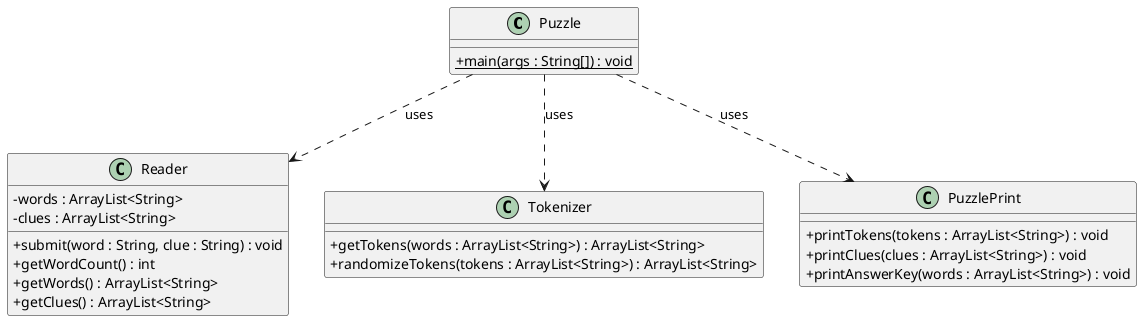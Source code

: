 @startuml
skinparam classAttributeIconSize 0

class Puzzle {
  +{static} main(args : String[]) : void
}

class Reader {
  -words : ArrayList<String>
  -clues : ArrayList<String>
  +submit(word : String, clue : String) : void
  +getWordCount() : int
  +getWords() : ArrayList<String>
  +getClues() : ArrayList<String>
}

class Tokenizer {
  +getTokens(words : ArrayList<String>) : ArrayList<String>
  +randomizeTokens(tokens : ArrayList<String>) : ArrayList<String>
}

class PuzzlePrint {
  +printTokens(tokens : ArrayList<String>) : void
  +printClues(clues : ArrayList<String>) : void
  +printAnswerKey(words : ArrayList<String>) : void
}

Puzzle ..> Reader : uses
Puzzle ..> Tokenizer : uses
Puzzle ..> PuzzlePrint : uses

@enduml
